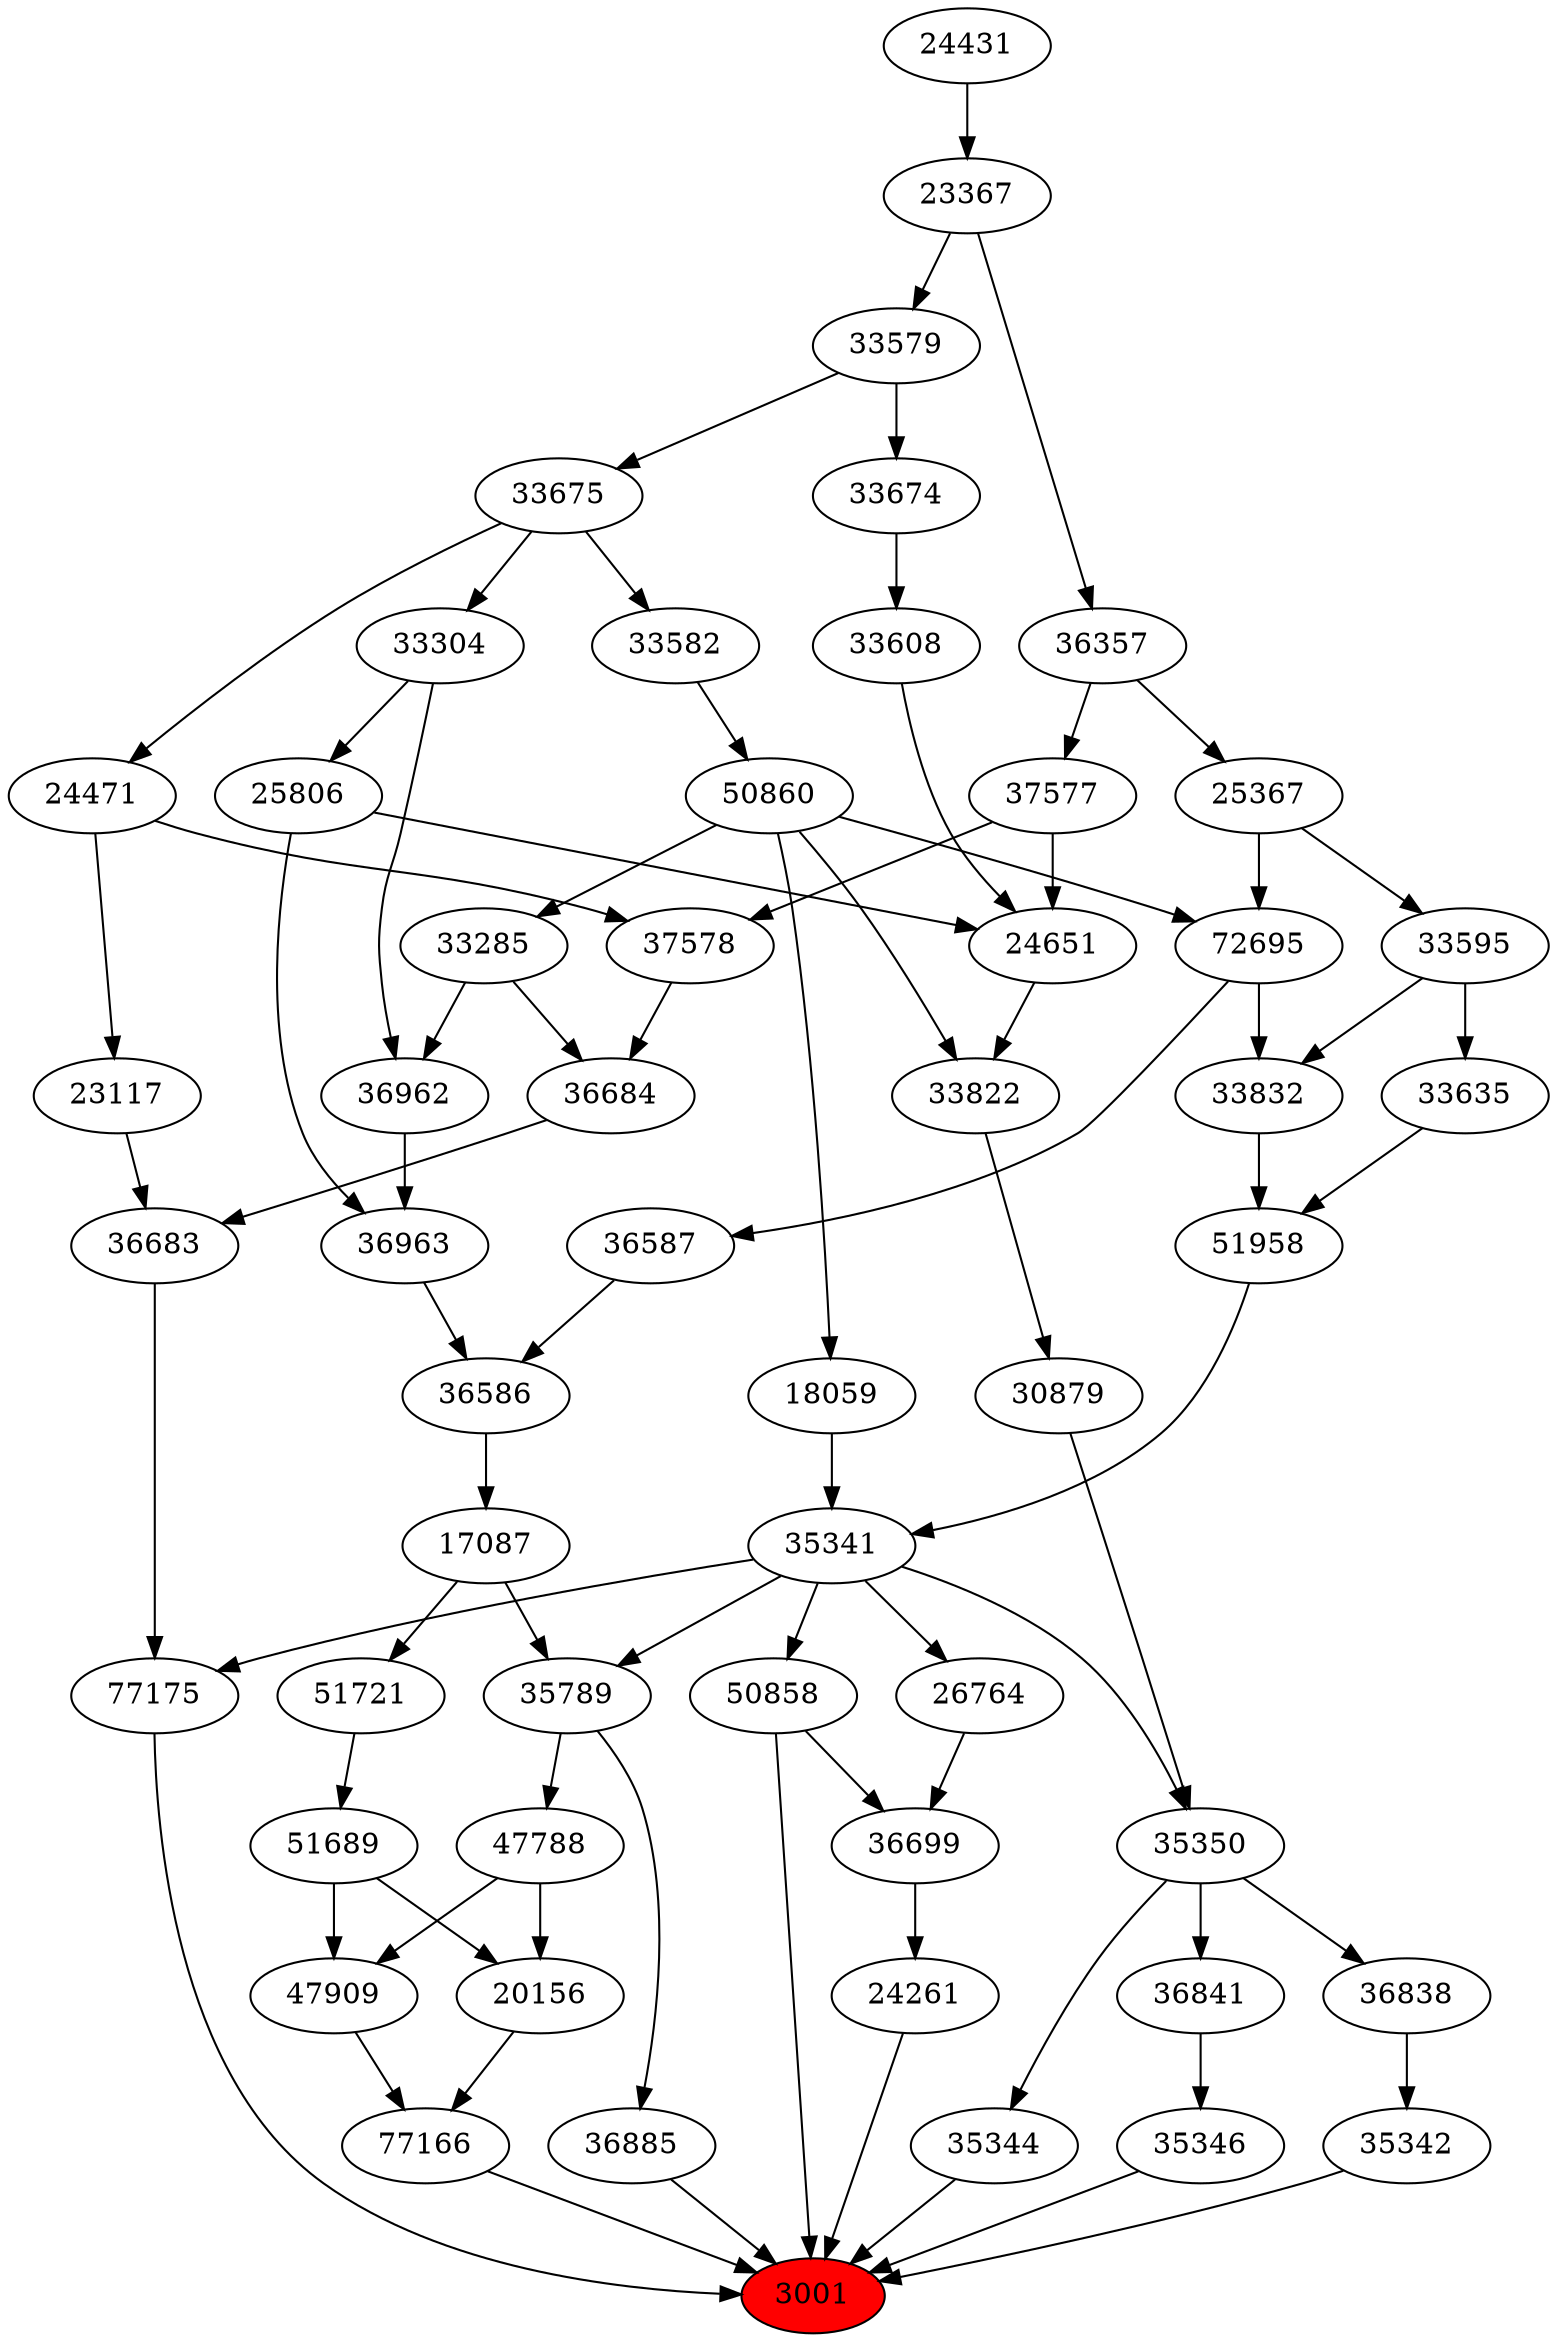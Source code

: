 strict digraph{ 
3001 [label="3001" fillcolor=red style=filled]
35346 -> 3001
35342 -> 3001
36885 -> 3001
35344 -> 3001
50858 -> 3001
24261 -> 3001
77166 -> 3001
77175 -> 3001
35346 [label="35346"]
36841 -> 35346
35342 [label="35342"]
36838 -> 35342
36885 [label="36885"]
35789 -> 36885
35344 [label="35344"]
35350 -> 35344
50858 [label="50858"]
35341 -> 50858
24261 [label="24261"]
36699 -> 24261
77166 [label="77166"]
20156 -> 77166
47909 -> 77166
77175 [label="77175"]
35341 -> 77175
36683 -> 77175
36841 [label="36841"]
35350 -> 36841
36838 [label="36838"]
35350 -> 36838
35789 [label="35789"]
17087 -> 35789
35341 -> 35789
35350 [label="35350"]
30879 -> 35350
35341 -> 35350
35341 [label="35341"]
51958 -> 35341
18059 -> 35341
36699 [label="36699"]
26764 -> 36699
50858 -> 36699
20156 [label="20156"]
47788 -> 20156
51689 -> 20156
47909 [label="47909"]
51689 -> 47909
47788 -> 47909
36683 [label="36683"]
36684 -> 36683
23117 -> 36683
17087 [label="17087"]
36586 -> 17087
30879 [label="30879"]
33822 -> 30879
51958 [label="51958"]
33832 -> 51958
33635 -> 51958
18059 [label="18059"]
50860 -> 18059
26764 [label="26764"]
35341 -> 26764
47788 [label="47788"]
35789 -> 47788
51689 [label="51689"]
51721 -> 51689
36684 [label="36684"]
33285 -> 36684
37578 -> 36684
23117 [label="23117"]
24471 -> 23117
36586 [label="36586"]
36587 -> 36586
36963 -> 36586
33822 [label="33822"]
24651 -> 33822
50860 -> 33822
33832 [label="33832"]
72695 -> 33832
33595 -> 33832
33635 [label="33635"]
33595 -> 33635
50860 [label="50860"]
33582 -> 50860
51721 [label="51721"]
17087 -> 51721
33285 [label="33285"]
50860 -> 33285
37578 [label="37578"]
24471 -> 37578
37577 -> 37578
24471 [label="24471"]
33675 -> 24471
36587 [label="36587"]
72695 -> 36587
36963 [label="36963"]
36962 -> 36963
25806 -> 36963
24651 [label="24651"]
25806 -> 24651
33608 -> 24651
37577 -> 24651
72695 [label="72695"]
50860 -> 72695
25367 -> 72695
33595 [label="33595"]
25367 -> 33595
33582 [label="33582"]
33675 -> 33582
37577 [label="37577"]
36357 -> 37577
33675 [label="33675"]
33579 -> 33675
36962 [label="36962"]
33285 -> 36962
33304 -> 36962
25806 [label="25806"]
33304 -> 25806
33608 [label="33608"]
33674 -> 33608
25367 [label="25367"]
36357 -> 25367
36357 [label="36357"]
23367 -> 36357
33579 [label="33579"]
23367 -> 33579
33304 [label="33304"]
33675 -> 33304
33674 [label="33674"]
33579 -> 33674
23367 [label="23367"]
24431 -> 23367
24431 [label="24431"]
}